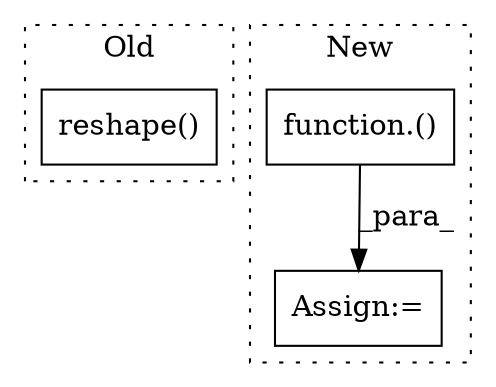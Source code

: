 digraph G {
subgraph cluster0 {
1 [label="reshape()" a="75" s="36516,36559" l="39,1" shape="box"];
label = "Old";
style="dotted";
}
subgraph cluster1 {
2 [label="function.()" a="75" s="37019,37098" l="68,1" shape="box"];
3 [label="Assign:=" a="68" s="37106" l="3" shape="box"];
label = "New";
style="dotted";
}
2 -> 3 [label="_para_"];
}